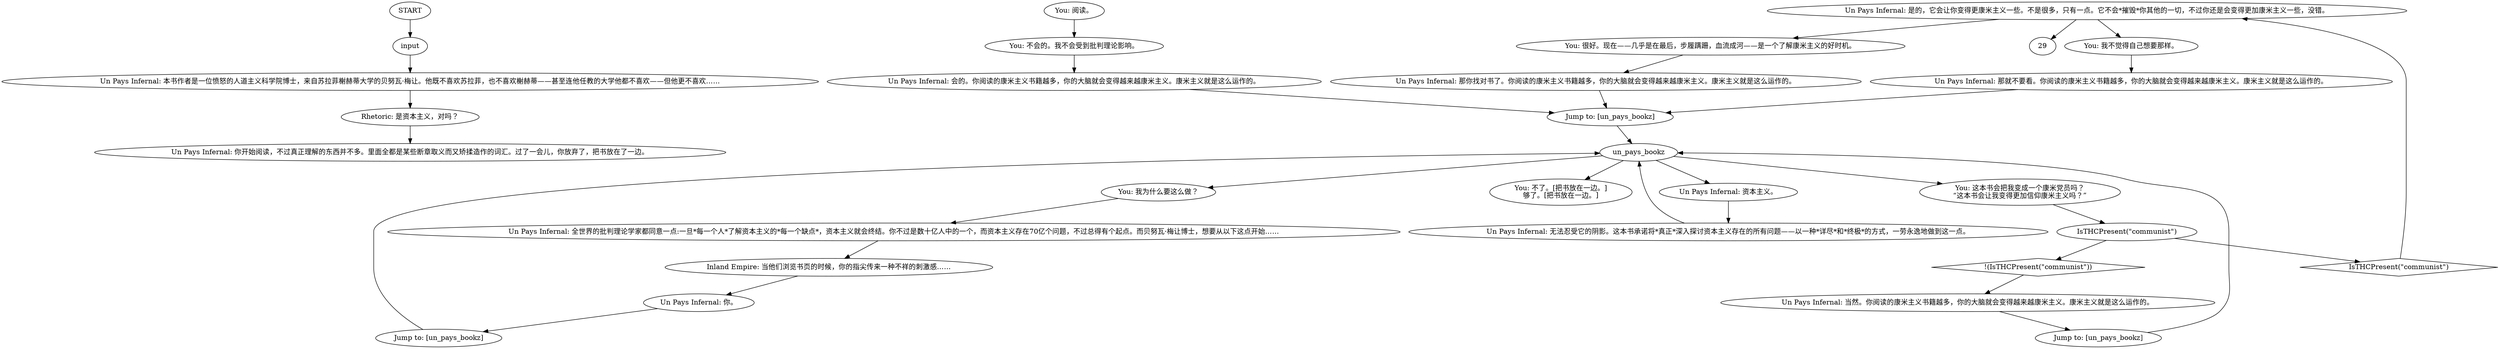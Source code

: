 # INVENTORY / PAYS INFERNAL
# you can read the book (MAYBE)
# ==================================================
digraph G {
	  0 [label="START"];
	  1 [label="input"];
	  2 [label="Un Pays Infernal: 是的，它会让你变得更康米主义一些。不是很多，只有一点。它不会*摧毁*你其他的一切，不过你还是会变得更加康米主义一些，没错。"];
	  3 [label="You: 我为什么要这么做？"];
	  4 [label="Rhetoric: 是资本主义，对吗？"];
	  5 [label="Jump to: [un_pays_bookz]"];
	  6 [label="Jump to: [un_pays_bookz]"];
	  7 [label="un_pays_bookz"];
	  8 [label="Un Pays Infernal: 本书作者是一位愤怒的人道主义科学院博士，来自苏拉菲榭赫蒂大学的贝努瓦·梅让。他既不喜欢苏拉菲，也不喜欢榭赫蒂——甚至连他任教的大学他都不喜欢——但他更不喜欢……"];
	  9 [label="Un Pays Infernal: 你。"];
	  10 [label="Inland Empire: 当他们浏览书页的时候，你的指尖传来一种不祥的刺激感……"];
	  11 [label="You: 很好。现在——几乎是在最后，步履蹒跚，血流成河——是一个了解康米主义的好时机。"];
	  12 [label="IsTHCPresent(\"communist\")"];
	  13 [label="IsTHCPresent(\"communist\")", shape=diamond];
	  14 [label="!(IsTHCPresent(\"communist\"))", shape=diamond];
	  15 [label="Un Pays Infernal: 全世界的批判理论学家都同意一点:一旦*每一个人*了解资本主义的*每一个缺点*，资本主义就会终结。你不过是数十亿人中的一个，而资本主义存在70亿个问题，不过总得有个起点。而贝努瓦·梅让博士，想要从以下这点开始……"];
	  16 [label="You: 这本书会把我变成一个康米党员吗？\n“这本书会让我变得更加信仰康米主义吗？”"];
	  17 [label="Un Pays Infernal: 无法忍受它的阴影。这本书承诺将*真正*深入探讨资本主义存在的所有问题——以一种*详尽*和*终极*的方式，一劳永逸地做到这一点。"];
	  18 [label="Un Pays Infernal: 会的。你阅读的康米主义书籍越多，你的大脑就会变得越来越康米主义。康米主义就是这么运作的。"];
	  19 [label="Un Pays Infernal: 当然。你阅读的康米主义书籍越多，你的大脑就会变得越来越康米主义。康米主义就是这么运作的。"];
	  20 [label="Un Pays Infernal: 那就不要看。你阅读的康米主义书籍越多，你的大脑就会变得越来越康米主义。康米主义就是这么运作的。"];
	  21 [label="Un Pays Infernal: 那你找对书了。你阅读的康米主义书籍越多，你的大脑就会变得越来越康米主义。康米主义就是这么运作的。"];
	  22 [label="You: 不了。[把书放在一边。]\n够了。[把书放在一边。]"];
	  23 [label="Jump to: [un_pays_bookz]"];
	  24 [label="You: 阅读。"];
	  25 [label="Un Pays Infernal: 资本主义。"];
	  26 [label="Un Pays Infernal: 你开始阅读，不过真正理解的东西并不多。里面全都是某些断章取义而又矫揉造作的词汇。过了一会儿，你放弃了，把书放在了一边。"];
	  27 [label="You: 不会的。我不会受到批判理论影响。"];
	  28 [label="You: 我不觉得自己想要那样。"];
	  0 -> 1
	  1 -> 8
	  2 -> 11
	  2 -> 28
	  2 -> 29
	  3 -> 15
	  4 -> 26
	  5 -> 7
	  6 -> 7
	  7 -> 16
	  7 -> 25
	  7 -> 3
	  7 -> 22
	  8 -> 4
	  9 -> 6
	  10 -> 9
	  11 -> 21
	  12 -> 13
	  12 -> 14
	  13 -> 2
	  14 -> 19
	  15 -> 10
	  16 -> 12
	  17 -> 7
	  18 -> 5
	  19 -> 23
	  20 -> 5
	  21 -> 5
	  23 -> 7
	  24 -> 27
	  25 -> 17
	  27 -> 18
	  28 -> 20
}

